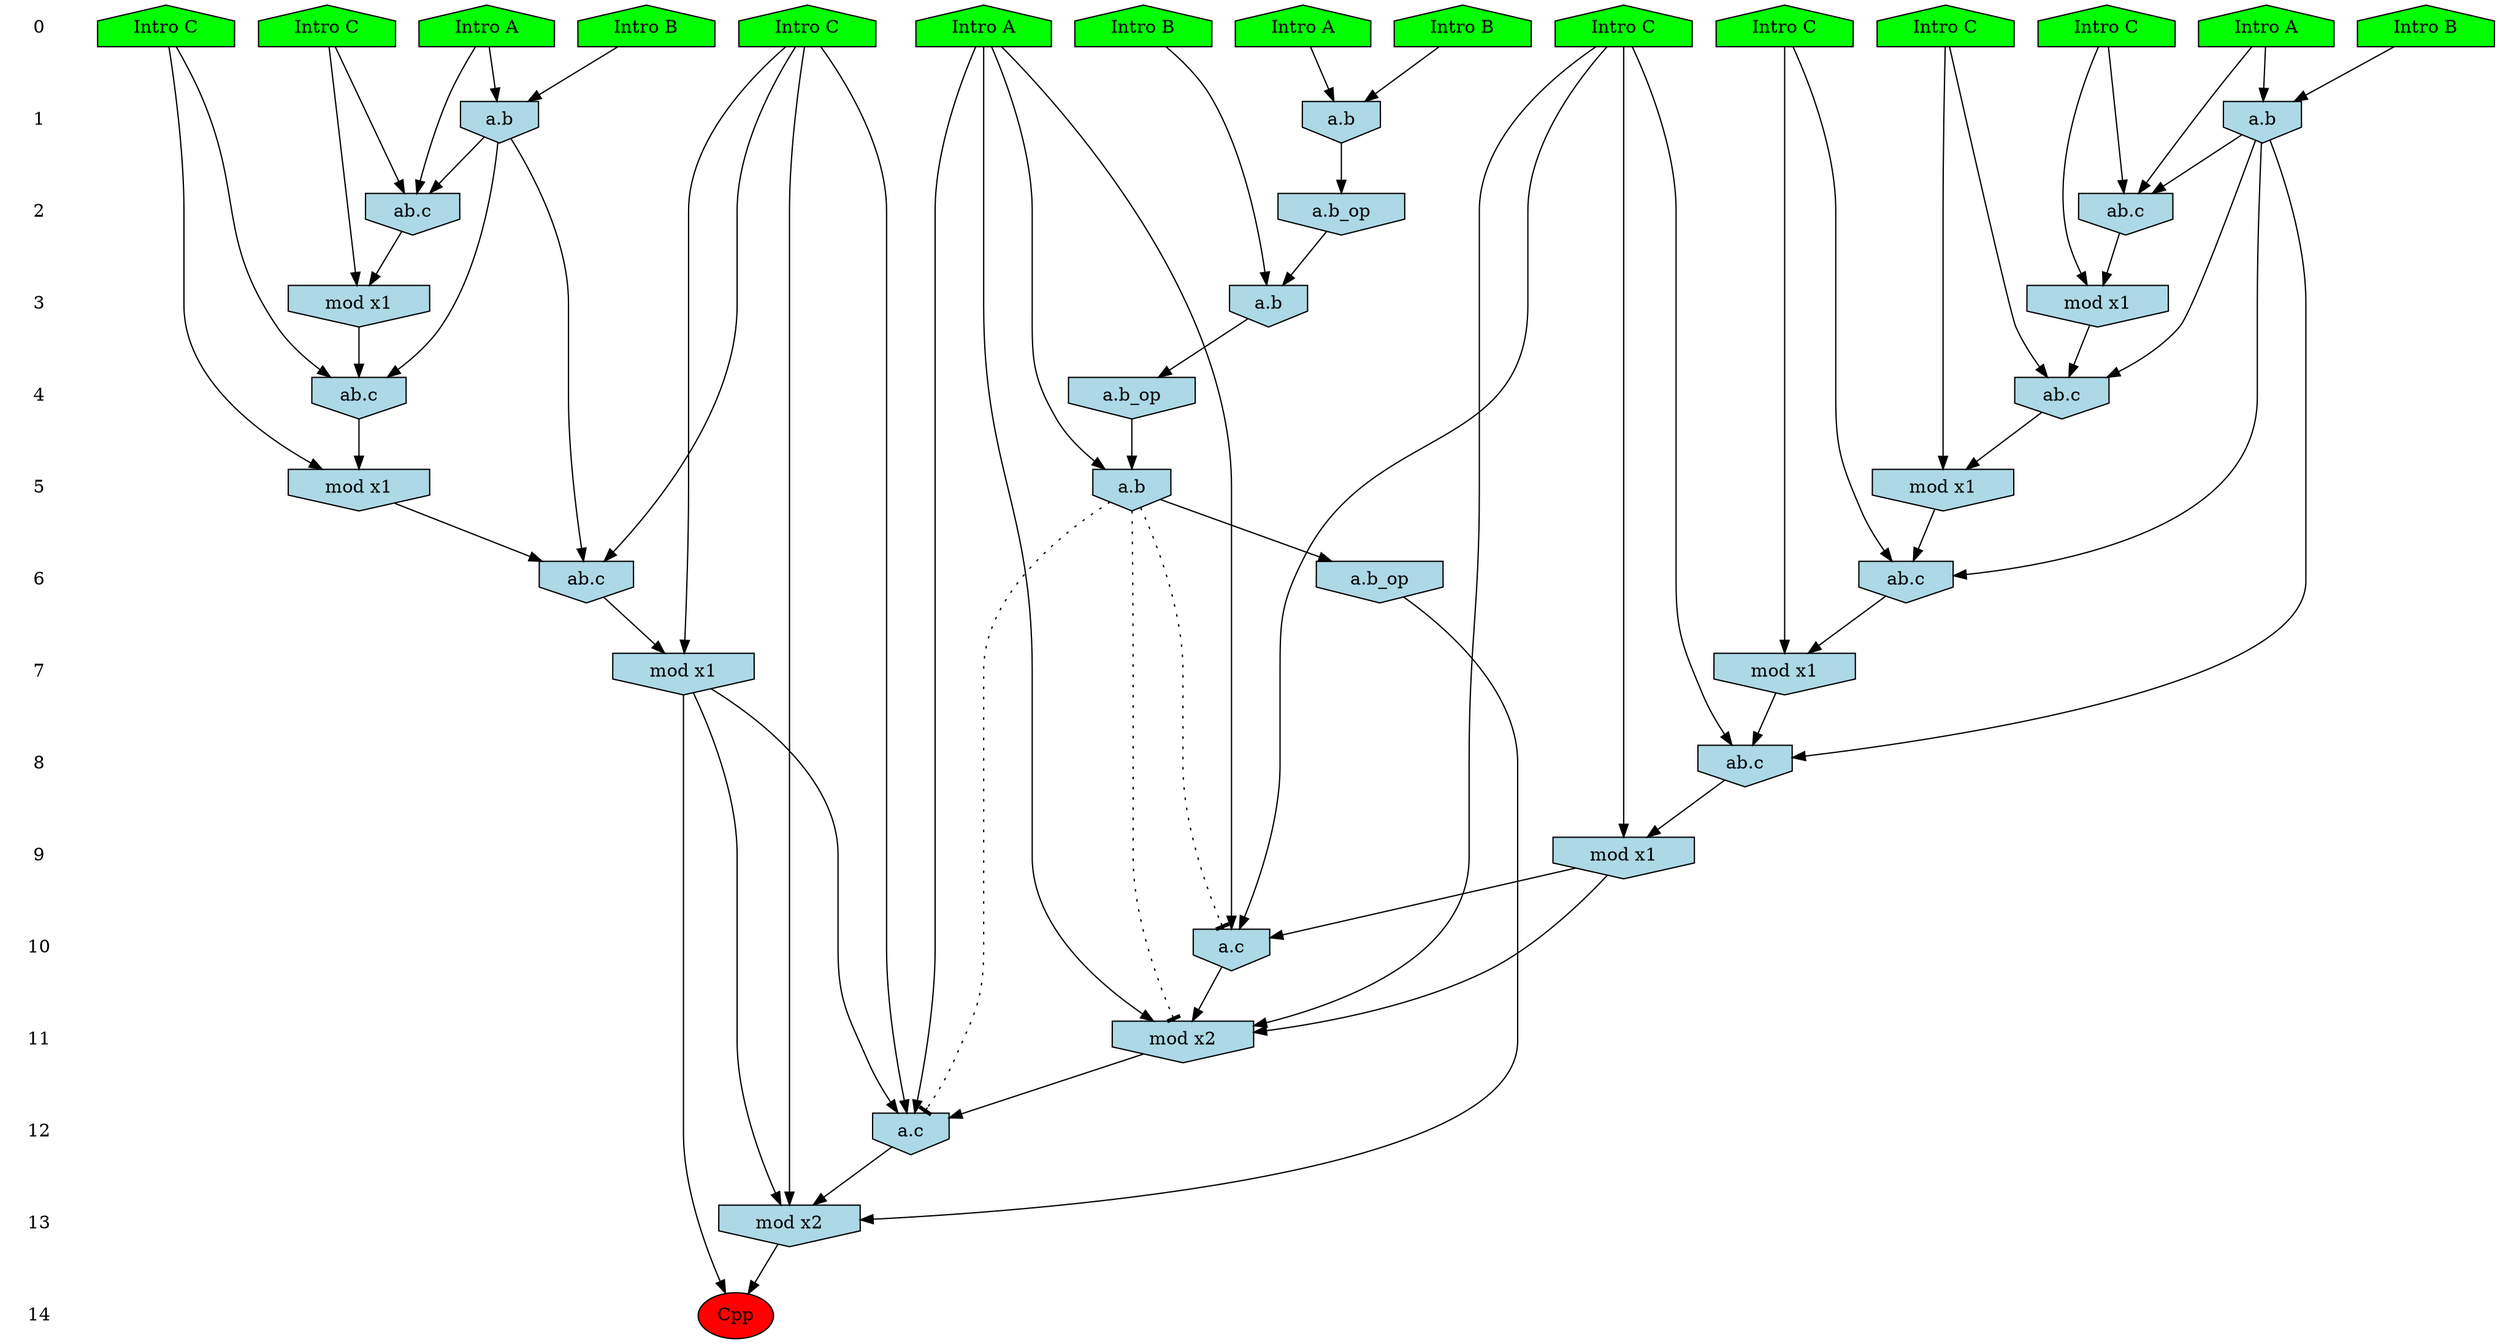 /* Compression of 1 causal flows obtained in average at 2.001916E+01 t.u */
/* Compressed causal flows were: [3709] */
digraph G{
 ranksep=.5 ; 
{ rank = same ; "0" [shape=plaintext] ; node_1 [label ="Intro A", shape=house, style=filled, fillcolor=green] ;
node_2 [label ="Intro B", shape=house, style=filled, fillcolor=green] ;
node_3 [label ="Intro B", shape=house, style=filled, fillcolor=green] ;
node_4 [label ="Intro A", shape=house, style=filled, fillcolor=green] ;
node_5 [label ="Intro A", shape=house, style=filled, fillcolor=green] ;
node_6 [label ="Intro A", shape=house, style=filled, fillcolor=green] ;
node_7 [label ="Intro B", shape=house, style=filled, fillcolor=green] ;
node_8 [label ="Intro B", shape=house, style=filled, fillcolor=green] ;
node_9 [label ="Intro C", shape=house, style=filled, fillcolor=green] ;
node_10 [label ="Intro C", shape=house, style=filled, fillcolor=green] ;
node_11 [label ="Intro C", shape=house, style=filled, fillcolor=green] ;
node_12 [label ="Intro C", shape=house, style=filled, fillcolor=green] ;
node_13 [label ="Intro C", shape=house, style=filled, fillcolor=green] ;
node_14 [label ="Intro C", shape=house, style=filled, fillcolor=green] ;
node_15 [label ="Intro C", shape=house, style=filled, fillcolor=green] ;
}
{ rank = same ; "1" [shape=plaintext] ; node_16 [label="a.b", shape=invhouse, style=filled, fillcolor = lightblue] ;
node_18 [label="a.b", shape=invhouse, style=filled, fillcolor = lightblue] ;
node_21 [label="a.b", shape=invhouse, style=filled, fillcolor = lightblue] ;
}
{ rank = same ; "2" [shape=plaintext] ; node_17 [label="ab.c", shape=invhouse, style=filled, fillcolor = lightblue] ;
node_22 [label="ab.c", shape=invhouse, style=filled, fillcolor = lightblue] ;
node_32 [label="a.b_op", shape=invhouse, style=filled, fillcolor = lightblue] ;
}
{ rank = same ; "3" [shape=plaintext] ; node_19 [label="mod x1", shape=invhouse, style=filled, fillcolor = lightblue] ;
node_23 [label="mod x1", shape=invhouse, style=filled, fillcolor = lightblue] ;
node_35 [label="a.b", shape=invhouse, style=filled, fillcolor = lightblue] ;
}
{ rank = same ; "4" [shape=plaintext] ; node_20 [label="ab.c", shape=invhouse, style=filled, fillcolor = lightblue] ;
node_24 [label="ab.c", shape=invhouse, style=filled, fillcolor = lightblue] ;
node_37 [label="a.b_op", shape=invhouse, style=filled, fillcolor = lightblue] ;
}
{ rank = same ; "5" [shape=plaintext] ; node_25 [label="mod x1", shape=invhouse, style=filled, fillcolor = lightblue] ;
node_26 [label="mod x1", shape=invhouse, style=filled, fillcolor = lightblue] ;
node_39 [label="a.b", shape=invhouse, style=filled, fillcolor = lightblue] ;
}
{ rank = same ; "6" [shape=plaintext] ; node_27 [label="ab.c", shape=invhouse, style=filled, fillcolor = lightblue] ;
node_31 [label="ab.c", shape=invhouse, style=filled, fillcolor = lightblue] ;
node_40 [label="a.b_op", shape=invhouse, style=filled, fillcolor = lightblue] ;
}
{ rank = same ; "7" [shape=plaintext] ; node_28 [label="mod x1", shape=invhouse, style=filled, fillcolor = lightblue] ;
node_33 [label="mod x1", shape=invhouse, style=filled, fillcolor = lightblue] ;
}
{ rank = same ; "8" [shape=plaintext] ; node_29 [label="ab.c", shape=invhouse, style=filled, fillcolor = lightblue] ;
}
{ rank = same ; "9" [shape=plaintext] ; node_30 [label="mod x1", shape=invhouse, style=filled, fillcolor = lightblue] ;
}
{ rank = same ; "10" [shape=plaintext] ; node_34 [label="a.c", shape=invhouse, style=filled, fillcolor = lightblue] ;
}
{ rank = same ; "11" [shape=plaintext] ; node_36 [label="mod x2", shape=invhouse, style=filled, fillcolor = lightblue] ;
}
{ rank = same ; "12" [shape=plaintext] ; node_38 [label="a.c", shape=invhouse, style=filled, fillcolor = lightblue] ;
}
{ rank = same ; "13" [shape=plaintext] ; node_41 [label="mod x2", shape=invhouse, style=filled, fillcolor = lightblue] ;
}
{ rank = same ; "14" [shape=plaintext] ; node_42 [label ="Cpp", style=filled, fillcolor=red] ;
}
"0" -> "1" [style="invis"]; 
"1" -> "2" [style="invis"]; 
"2" -> "3" [style="invis"]; 
"3" -> "4" [style="invis"]; 
"4" -> "5" [style="invis"]; 
"5" -> "6" [style="invis"]; 
"6" -> "7" [style="invis"]; 
"7" -> "8" [style="invis"]; 
"8" -> "9" [style="invis"]; 
"9" -> "10" [style="invis"]; 
"10" -> "11" [style="invis"]; 
"11" -> "12" [style="invis"]; 
"12" -> "13" [style="invis"]; 
"13" -> "14" [style="invis"]; 
node_5 -> node_16
node_8 -> node_16
node_5 -> node_17
node_9 -> node_17
node_16 -> node_17
node_3 -> node_18
node_4 -> node_18
node_9 -> node_19
node_17 -> node_19
node_11 -> node_20
node_16 -> node_20
node_19 -> node_20
node_6 -> node_21
node_7 -> node_21
node_6 -> node_22
node_12 -> node_22
node_21 -> node_22
node_12 -> node_23
node_22 -> node_23
node_13 -> node_24
node_21 -> node_24
node_23 -> node_24
node_11 -> node_25
node_20 -> node_25
node_13 -> node_26
node_24 -> node_26
node_10 -> node_27
node_21 -> node_27
node_26 -> node_27
node_10 -> node_28
node_27 -> node_28
node_14 -> node_29
node_21 -> node_29
node_28 -> node_29
node_14 -> node_30
node_29 -> node_30
node_15 -> node_31
node_16 -> node_31
node_25 -> node_31
node_18 -> node_32
node_15 -> node_33
node_31 -> node_33
node_1 -> node_34
node_14 -> node_34
node_30 -> node_34
node_2 -> node_35
node_32 -> node_35
node_1 -> node_36
node_14 -> node_36
node_30 -> node_36
node_34 -> node_36
node_35 -> node_37
node_1 -> node_38
node_15 -> node_38
node_33 -> node_38
node_36 -> node_38
node_1 -> node_39
node_37 -> node_39
node_39 -> node_40
node_15 -> node_41
node_33 -> node_41
node_38 -> node_41
node_40 -> node_41
node_33 -> node_42
node_41 -> node_42
node_39 -> node_38 [style=dotted, arrowhead = tee] 
node_39 -> node_36 [style=dotted, arrowhead = tee] 
node_39 -> node_34 [style=dotted, arrowhead = tee] 
}
/*
 Dot generation time: 0.000172
*/
